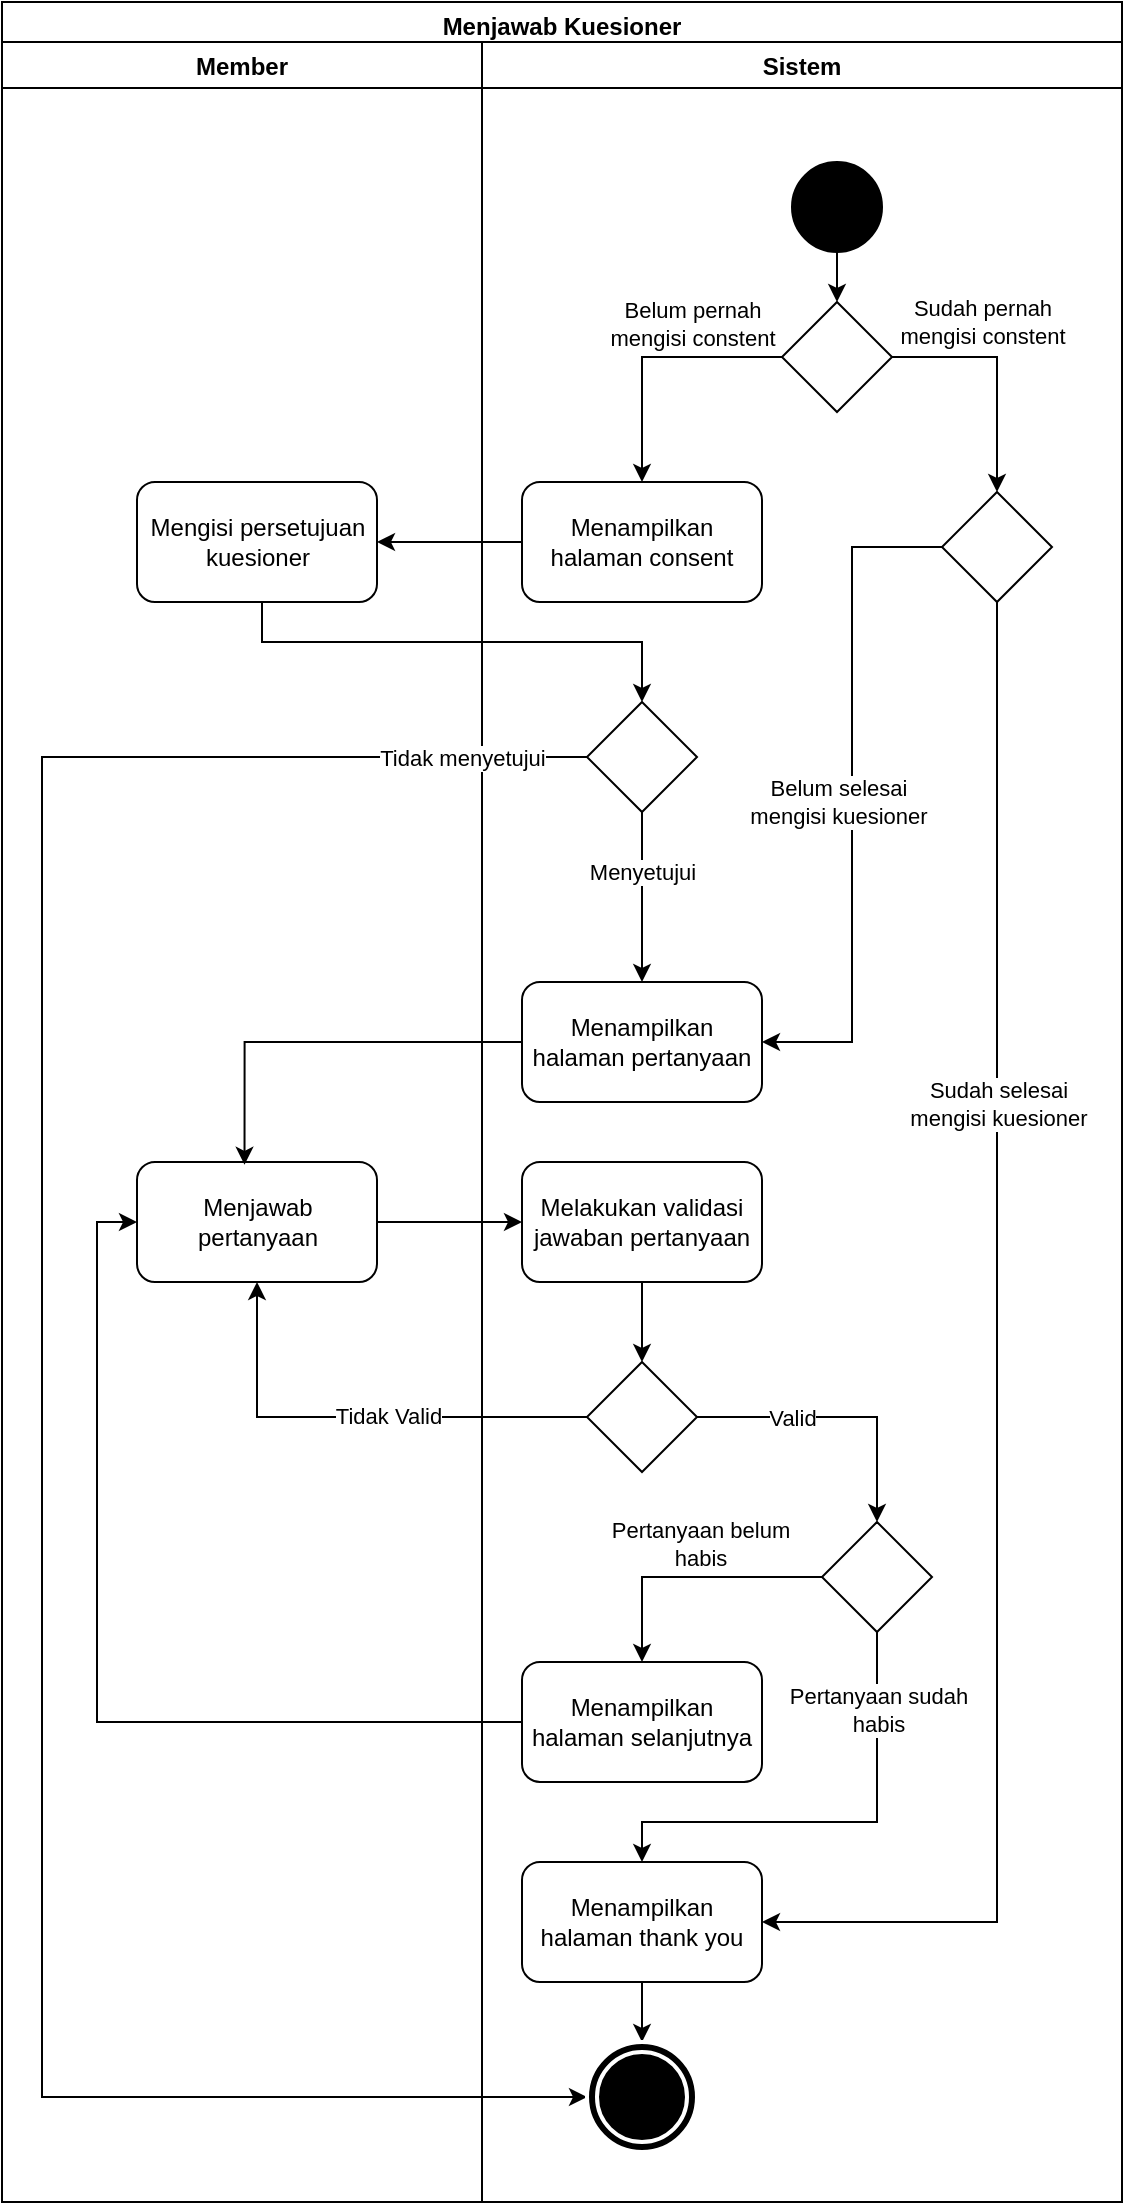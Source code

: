 <mxfile version="20.0.0" type="device"><diagram id="prtHgNgQTEPvFCAcTncT" name="Page-1"><mxGraphModel dx="1038" dy="489" grid="1" gridSize="10" guides="1" tooltips="1" connect="1" arrows="1" fold="1" page="1" pageScale="1" pageWidth="827" pageHeight="1169" math="0" shadow="0"><root><mxCell id="0"/><mxCell id="1" parent="0"/><mxCell id="xOL2CaStUpzWwHvCU3t6-1" value="Menjawab Kuesioner" style="swimlane;fillColor=none;" parent="1" vertex="1"><mxGeometry x="240" y="60" width="560" height="1100" as="geometry"/></mxCell><mxCell id="xOL2CaStUpzWwHvCU3t6-3" value="Member" style="swimlane;" parent="xOL2CaStUpzWwHvCU3t6-1" vertex="1"><mxGeometry y="20" width="240" height="1080" as="geometry"/></mxCell><mxCell id="URLBbCRr-rTPv-0rw-qW-20" value="Menjawab pertanyaan" style="rounded=1;whiteSpace=wrap;html=1;fillColor=none;" parent="xOL2CaStUpzWwHvCU3t6-3" vertex="1"><mxGeometry x="67.5" y="560" width="120" height="60" as="geometry"/></mxCell><mxCell id="RToOfULBT5hohRIfqFVn-5" value="Mengisi persetujuan kuesioner" style="rounded=1;whiteSpace=wrap;html=1;fillColor=none;" parent="xOL2CaStUpzWwHvCU3t6-3" vertex="1"><mxGeometry x="67.5" y="220" width="120" height="60" as="geometry"/></mxCell><mxCell id="xOL2CaStUpzWwHvCU3t6-2" value="Sistem" style="swimlane;startSize=23;" parent="xOL2CaStUpzWwHvCU3t6-1" vertex="1"><mxGeometry x="240" y="20" width="320" height="1080" as="geometry"/></mxCell><mxCell id="RToOfULBT5hohRIfqFVn-23" style="edgeStyle=orthogonalEdgeStyle;rounded=0;orthogonalLoop=1;jettySize=auto;html=1;entryX=1;entryY=0.5;entryDx=0;entryDy=0;" parent="xOL2CaStUpzWwHvCU3t6-2" source="xOL2CaStUpzWwHvCU3t6-13" target="RToOfULBT5hohRIfqFVn-20" edge="1"><mxGeometry relative="1" as="geometry"/></mxCell><mxCell id="RToOfULBT5hohRIfqFVn-24" value="Belum selesai&lt;br&gt;mengisi kuesioner" style="edgeLabel;html=1;align=center;verticalAlign=middle;resizable=0;points=[];" parent="RToOfULBT5hohRIfqFVn-23" vertex="1" connectable="0"><mxGeometry x="-0.181" y="-2" relative="1" as="geometry"><mxPoint x="-5" y="34" as="offset"/></mxGeometry></mxCell><mxCell id="RToOfULBT5hohRIfqFVn-44" style="edgeStyle=orthogonalEdgeStyle;rounded=0;orthogonalLoop=1;jettySize=auto;html=1;entryX=1;entryY=0.5;entryDx=0;entryDy=0;" parent="xOL2CaStUpzWwHvCU3t6-2" source="xOL2CaStUpzWwHvCU3t6-13" target="xOL2CaStUpzWwHvCU3t6-16" edge="1"><mxGeometry relative="1" as="geometry"><Array as="points"><mxPoint x="258" y="940"/></Array></mxGeometry></mxCell><mxCell id="RToOfULBT5hohRIfqFVn-45" value="Sudah selesai&lt;br&gt;mengisi kuesioner" style="edgeLabel;html=1;align=center;verticalAlign=middle;resizable=0;points=[];" parent="RToOfULBT5hohRIfqFVn-44" vertex="1" connectable="0"><mxGeometry x="-0.374" y="4" relative="1" as="geometry"><mxPoint x="-4" y="7" as="offset"/></mxGeometry></mxCell><mxCell id="xOL2CaStUpzWwHvCU3t6-13" value="" style="rhombus;whiteSpace=wrap;html=1;fillColor=none;" parent="xOL2CaStUpzWwHvCU3t6-2" vertex="1"><mxGeometry x="230" y="225" width="55" height="55" as="geometry"/></mxCell><mxCell id="RToOfULBT5hohRIfqFVn-2" style="edgeStyle=orthogonalEdgeStyle;rounded=0;orthogonalLoop=1;jettySize=auto;html=1;entryX=0.5;entryY=0;entryDx=0;entryDy=0;" parent="xOL2CaStUpzWwHvCU3t6-2" source="URLBbCRr-rTPv-0rw-qW-1" target="URLBbCRr-rTPv-0rw-qW-3" edge="1"><mxGeometry relative="1" as="geometry"/></mxCell><mxCell id="RToOfULBT5hohRIfqFVn-3" value="Belum pernah&lt;br&gt;mengisi constent" style="edgeLabel;html=1;align=center;verticalAlign=middle;resizable=0;points=[];" parent="RToOfULBT5hohRIfqFVn-2" vertex="1" connectable="0"><mxGeometry x="-0.312" relative="1" as="geometry"><mxPoint y="-17" as="offset"/></mxGeometry></mxCell><mxCell id="RToOfULBT5hohRIfqFVn-4" style="edgeStyle=orthogonalEdgeStyle;rounded=0;orthogonalLoop=1;jettySize=auto;html=1;entryX=0.5;entryY=0;entryDx=0;entryDy=0;" parent="xOL2CaStUpzWwHvCU3t6-2" source="URLBbCRr-rTPv-0rw-qW-1" target="xOL2CaStUpzWwHvCU3t6-13" edge="1"><mxGeometry relative="1" as="geometry"/></mxCell><mxCell id="URLBbCRr-rTPv-0rw-qW-1" value="" style="rhombus;whiteSpace=wrap;html=1;fillColor=none;" parent="xOL2CaStUpzWwHvCU3t6-2" vertex="1"><mxGeometry x="150" y="130" width="55" height="55" as="geometry"/></mxCell><mxCell id="RToOfULBT5hohRIfqFVn-30" style="edgeStyle=orthogonalEdgeStyle;rounded=0;orthogonalLoop=1;jettySize=auto;html=1;entryX=0.5;entryY=0;entryDx=0;entryDy=0;" parent="xOL2CaStUpzWwHvCU3t6-2" source="URLBbCRr-rTPv-0rw-qW-18" target="URLBbCRr-rTPv-0rw-qW-39" edge="1"><mxGeometry relative="1" as="geometry"><Array as="points"><mxPoint x="198" y="688"/></Array></mxGeometry></mxCell><mxCell id="RToOfULBT5hohRIfqFVn-31" value="Valid" style="edgeLabel;html=1;align=center;verticalAlign=middle;resizable=0;points=[];" parent="RToOfULBT5hohRIfqFVn-30" vertex="1" connectable="0"><mxGeometry x="-0.281" y="2" relative="1" as="geometry"><mxPoint x="-4" y="2" as="offset"/></mxGeometry></mxCell><mxCell id="URLBbCRr-rTPv-0rw-qW-18" value="" style="rhombus;whiteSpace=wrap;html=1;fillColor=none;" parent="xOL2CaStUpzWwHvCU3t6-2" vertex="1"><mxGeometry x="52.5" y="660" width="55" height="55" as="geometry"/></mxCell><mxCell id="URLBbCRr-rTPv-0rw-qW-23" style="edgeStyle=orthogonalEdgeStyle;rounded=0;orthogonalLoop=1;jettySize=auto;html=1;" parent="xOL2CaStUpzWwHvCU3t6-2" source="URLBbCRr-rTPv-0rw-qW-19" target="URLBbCRr-rTPv-0rw-qW-18" edge="1"><mxGeometry relative="1" as="geometry"/></mxCell><mxCell id="URLBbCRr-rTPv-0rw-qW-19" value="Melakukan validasi jawaban pertanyaan" style="rounded=1;whiteSpace=wrap;html=1;fillColor=none;" parent="xOL2CaStUpzWwHvCU3t6-2" vertex="1"><mxGeometry x="20" y="560" width="120" height="60" as="geometry"/></mxCell><mxCell id="RToOfULBT5hohRIfqFVn-36" style="edgeStyle=orthogonalEdgeStyle;rounded=0;orthogonalLoop=1;jettySize=auto;html=1;entryX=0.5;entryY=0;entryDx=0;entryDy=0;" parent="xOL2CaStUpzWwHvCU3t6-2" source="URLBbCRr-rTPv-0rw-qW-39" target="URLBbCRr-rTPv-0rw-qW-25" edge="1"><mxGeometry relative="1" as="geometry"/></mxCell><mxCell id="RToOfULBT5hohRIfqFVn-37" value="Pertanyaan belum&lt;br&gt;habis" style="edgeLabel;html=1;align=center;verticalAlign=middle;resizable=0;points=[];" parent="RToOfULBT5hohRIfqFVn-36" vertex="1" connectable="0"><mxGeometry x="0.005" y="-4" relative="1" as="geometry"><mxPoint x="5" y="-13" as="offset"/></mxGeometry></mxCell><mxCell id="RToOfULBT5hohRIfqFVn-40" style="edgeStyle=orthogonalEdgeStyle;rounded=0;orthogonalLoop=1;jettySize=auto;html=1;entryX=0.5;entryY=0;entryDx=0;entryDy=0;" parent="xOL2CaStUpzWwHvCU3t6-2" source="URLBbCRr-rTPv-0rw-qW-39" target="xOL2CaStUpzWwHvCU3t6-16" edge="1"><mxGeometry relative="1" as="geometry"><Array as="points"><mxPoint x="198" y="890"/><mxPoint x="80" y="890"/></Array></mxGeometry></mxCell><mxCell id="RToOfULBT5hohRIfqFVn-41" value="Pertanyaan sudah&lt;br&gt;habis" style="edgeLabel;html=1;align=center;verticalAlign=middle;resizable=0;points=[];" parent="RToOfULBT5hohRIfqFVn-40" vertex="1" connectable="0"><mxGeometry x="-0.759" y="-3" relative="1" as="geometry"><mxPoint x="3" y="11" as="offset"/></mxGeometry></mxCell><mxCell id="URLBbCRr-rTPv-0rw-qW-39" value="" style="rhombus;whiteSpace=wrap;html=1;fillColor=none;" parent="xOL2CaStUpzWwHvCU3t6-2" vertex="1"><mxGeometry x="170" y="740" width="55" height="55" as="geometry"/></mxCell><mxCell id="URLBbCRr-rTPv-0rw-qW-25" value="Menampilkan halaman selanjutnya" style="rounded=1;whiteSpace=wrap;html=1;fillColor=none;" parent="xOL2CaStUpzWwHvCU3t6-2" vertex="1"><mxGeometry x="20" y="810.0" width="120" height="60" as="geometry"/></mxCell><mxCell id="URLBbCRr-rTPv-0rw-qW-3" value="Menampilkan halaman consent" style="rounded=1;whiteSpace=wrap;html=1;fillColor=none;" parent="xOL2CaStUpzWwHvCU3t6-2" vertex="1"><mxGeometry x="20" y="220" width="120" height="60" as="geometry"/></mxCell><mxCell id="RToOfULBT5hohRIfqFVn-10" value="Sudah pernah&lt;br&gt;mengisi constent" style="edgeLabel;html=1;align=center;verticalAlign=middle;resizable=0;points=[];" parent="xOL2CaStUpzWwHvCU3t6-2" vertex="1" connectable="0"><mxGeometry x="250" y="140" as="geometry"/></mxCell><mxCell id="RToOfULBT5hohRIfqFVn-21" style="edgeStyle=orthogonalEdgeStyle;rounded=0;orthogonalLoop=1;jettySize=auto;html=1;" parent="xOL2CaStUpzWwHvCU3t6-2" source="RToOfULBT5hohRIfqFVn-15" target="RToOfULBT5hohRIfqFVn-20" edge="1"><mxGeometry relative="1" as="geometry"><Array as="points"><mxPoint x="80" y="450"/><mxPoint x="80" y="450"/></Array></mxGeometry></mxCell><mxCell id="jxwTioCC6sqpO6iCQT7l-1" value="Menyetujui" style="edgeLabel;html=1;align=center;verticalAlign=middle;resizable=0;points=[];" parent="RToOfULBT5hohRIfqFVn-21" vertex="1" connectable="0"><mxGeometry x="-0.309" relative="1" as="geometry"><mxPoint as="offset"/></mxGeometry></mxCell><mxCell id="MUzMFnLm64Q8APl4lvba-1" style="edgeStyle=orthogonalEdgeStyle;rounded=0;orthogonalLoop=1;jettySize=auto;html=1;entryX=0;entryY=0.5;entryDx=0;entryDy=0;" edge="1" parent="xOL2CaStUpzWwHvCU3t6-2" source="RToOfULBT5hohRIfqFVn-15" target="xOL2CaStUpzWwHvCU3t6-19"><mxGeometry relative="1" as="geometry"><Array as="points"><mxPoint x="-220" y="358"/><mxPoint x="-220" y="1028"/></Array></mxGeometry></mxCell><mxCell id="MUzMFnLm64Q8APl4lvba-2" value="Tidak menyetujui" style="edgeLabel;html=1;align=center;verticalAlign=middle;resizable=0;points=[];" vertex="1" connectable="0" parent="MUzMFnLm64Q8APl4lvba-1"><mxGeometry x="-0.839" y="2" relative="1" as="geometry"><mxPoint x="35" y="-2" as="offset"/></mxGeometry></mxCell><mxCell id="RToOfULBT5hohRIfqFVn-15" value="" style="rhombus;whiteSpace=wrap;html=1;fillColor=none;" parent="xOL2CaStUpzWwHvCU3t6-2" vertex="1"><mxGeometry x="52.5" y="330" width="55" height="55" as="geometry"/></mxCell><mxCell id="RToOfULBT5hohRIfqFVn-20" value="Menampilkan halaman pertanyaan" style="rounded=1;whiteSpace=wrap;html=1;fillColor=none;" parent="xOL2CaStUpzWwHvCU3t6-2" vertex="1"><mxGeometry x="20" y="470" width="120" height="60" as="geometry"/></mxCell><mxCell id="RToOfULBT5hohRIfqFVn-43" style="edgeStyle=orthogonalEdgeStyle;rounded=0;orthogonalLoop=1;jettySize=auto;html=1;" parent="xOL2CaStUpzWwHvCU3t6-2" source="xOL2CaStUpzWwHvCU3t6-16" target="xOL2CaStUpzWwHvCU3t6-19" edge="1"><mxGeometry relative="1" as="geometry"/></mxCell><mxCell id="xOL2CaStUpzWwHvCU3t6-16" value="Menampilkan halaman thank you" style="rounded=1;whiteSpace=wrap;html=1;fillColor=none;" parent="xOL2CaStUpzWwHvCU3t6-2" vertex="1"><mxGeometry x="20" y="910" width="120" height="60" as="geometry"/></mxCell><mxCell id="xOL2CaStUpzWwHvCU3t6-19" value="" style="ellipse;shape=doubleEllipse;whiteSpace=wrap;html=1;aspect=fixed;fillColor=#000000;strokeColor=#FFFFFF;strokeWidth=2;" parent="xOL2CaStUpzWwHvCU3t6-2" vertex="1"><mxGeometry x="52.5" y="1000" width="55" height="55" as="geometry"/></mxCell><mxCell id="MUzMFnLm64Q8APl4lvba-5" style="edgeStyle=orthogonalEdgeStyle;rounded=0;orthogonalLoop=1;jettySize=auto;html=1;" edge="1" parent="xOL2CaStUpzWwHvCU3t6-2" source="xOL2CaStUpzWwHvCU3t6-4" target="URLBbCRr-rTPv-0rw-qW-1"><mxGeometry relative="1" as="geometry"/></mxCell><mxCell id="xOL2CaStUpzWwHvCU3t6-4" value="" style="ellipse;whiteSpace=wrap;html=1;aspect=fixed;fillColor=#000000;" parent="xOL2CaStUpzWwHvCU3t6-2" vertex="1"><mxGeometry x="155" y="60" width="45" height="45" as="geometry"/></mxCell><mxCell id="RToOfULBT5hohRIfqFVn-6" style="edgeStyle=orthogonalEdgeStyle;rounded=0;orthogonalLoop=1;jettySize=auto;html=1;" parent="xOL2CaStUpzWwHvCU3t6-1" source="URLBbCRr-rTPv-0rw-qW-3" target="RToOfULBT5hohRIfqFVn-5" edge="1"><mxGeometry relative="1" as="geometry"/></mxCell><mxCell id="RToOfULBT5hohRIfqFVn-32" style="edgeStyle=orthogonalEdgeStyle;rounded=0;orthogonalLoop=1;jettySize=auto;html=1;entryX=0.448;entryY=0.023;entryDx=0;entryDy=0;entryPerimeter=0;" parent="xOL2CaStUpzWwHvCU3t6-1" source="RToOfULBT5hohRIfqFVn-20" target="URLBbCRr-rTPv-0rw-qW-20" edge="1"><mxGeometry relative="1" as="geometry"/></mxCell><mxCell id="RToOfULBT5hohRIfqFVn-33" style="edgeStyle=orthogonalEdgeStyle;rounded=0;orthogonalLoop=1;jettySize=auto;html=1;" parent="xOL2CaStUpzWwHvCU3t6-1" source="URLBbCRr-rTPv-0rw-qW-20" target="URLBbCRr-rTPv-0rw-qW-19" edge="1"><mxGeometry relative="1" as="geometry"/></mxCell><mxCell id="RToOfULBT5hohRIfqFVn-34" style="edgeStyle=orthogonalEdgeStyle;rounded=0;orthogonalLoop=1;jettySize=auto;html=1;entryX=0.5;entryY=1;entryDx=0;entryDy=0;" parent="xOL2CaStUpzWwHvCU3t6-1" source="URLBbCRr-rTPv-0rw-qW-18" target="URLBbCRr-rTPv-0rw-qW-20" edge="1"><mxGeometry relative="1" as="geometry"/></mxCell><mxCell id="RToOfULBT5hohRIfqFVn-35" value="Tidak Valid" style="edgeLabel;html=1;align=center;verticalAlign=middle;resizable=0;points=[];" parent="RToOfULBT5hohRIfqFVn-34" vertex="1" connectable="0"><mxGeometry x="-0.139" y="-1" relative="1" as="geometry"><mxPoint as="offset"/></mxGeometry></mxCell><mxCell id="RToOfULBT5hohRIfqFVn-38" style="edgeStyle=orthogonalEdgeStyle;rounded=0;orthogonalLoop=1;jettySize=auto;html=1;entryX=0;entryY=0.5;entryDx=0;entryDy=0;" parent="xOL2CaStUpzWwHvCU3t6-1" source="URLBbCRr-rTPv-0rw-qW-25" target="URLBbCRr-rTPv-0rw-qW-20" edge="1"><mxGeometry relative="1" as="geometry"/></mxCell><mxCell id="MUzMFnLm64Q8APl4lvba-4" style="edgeStyle=orthogonalEdgeStyle;rounded=0;orthogonalLoop=1;jettySize=auto;html=1;entryX=0.5;entryY=0;entryDx=0;entryDy=0;" edge="1" parent="xOL2CaStUpzWwHvCU3t6-1" source="RToOfULBT5hohRIfqFVn-5" target="RToOfULBT5hohRIfqFVn-15"><mxGeometry relative="1" as="geometry"><Array as="points"><mxPoint x="130" y="320"/><mxPoint x="320" y="320"/></Array></mxGeometry></mxCell></root></mxGraphModel></diagram></mxfile>